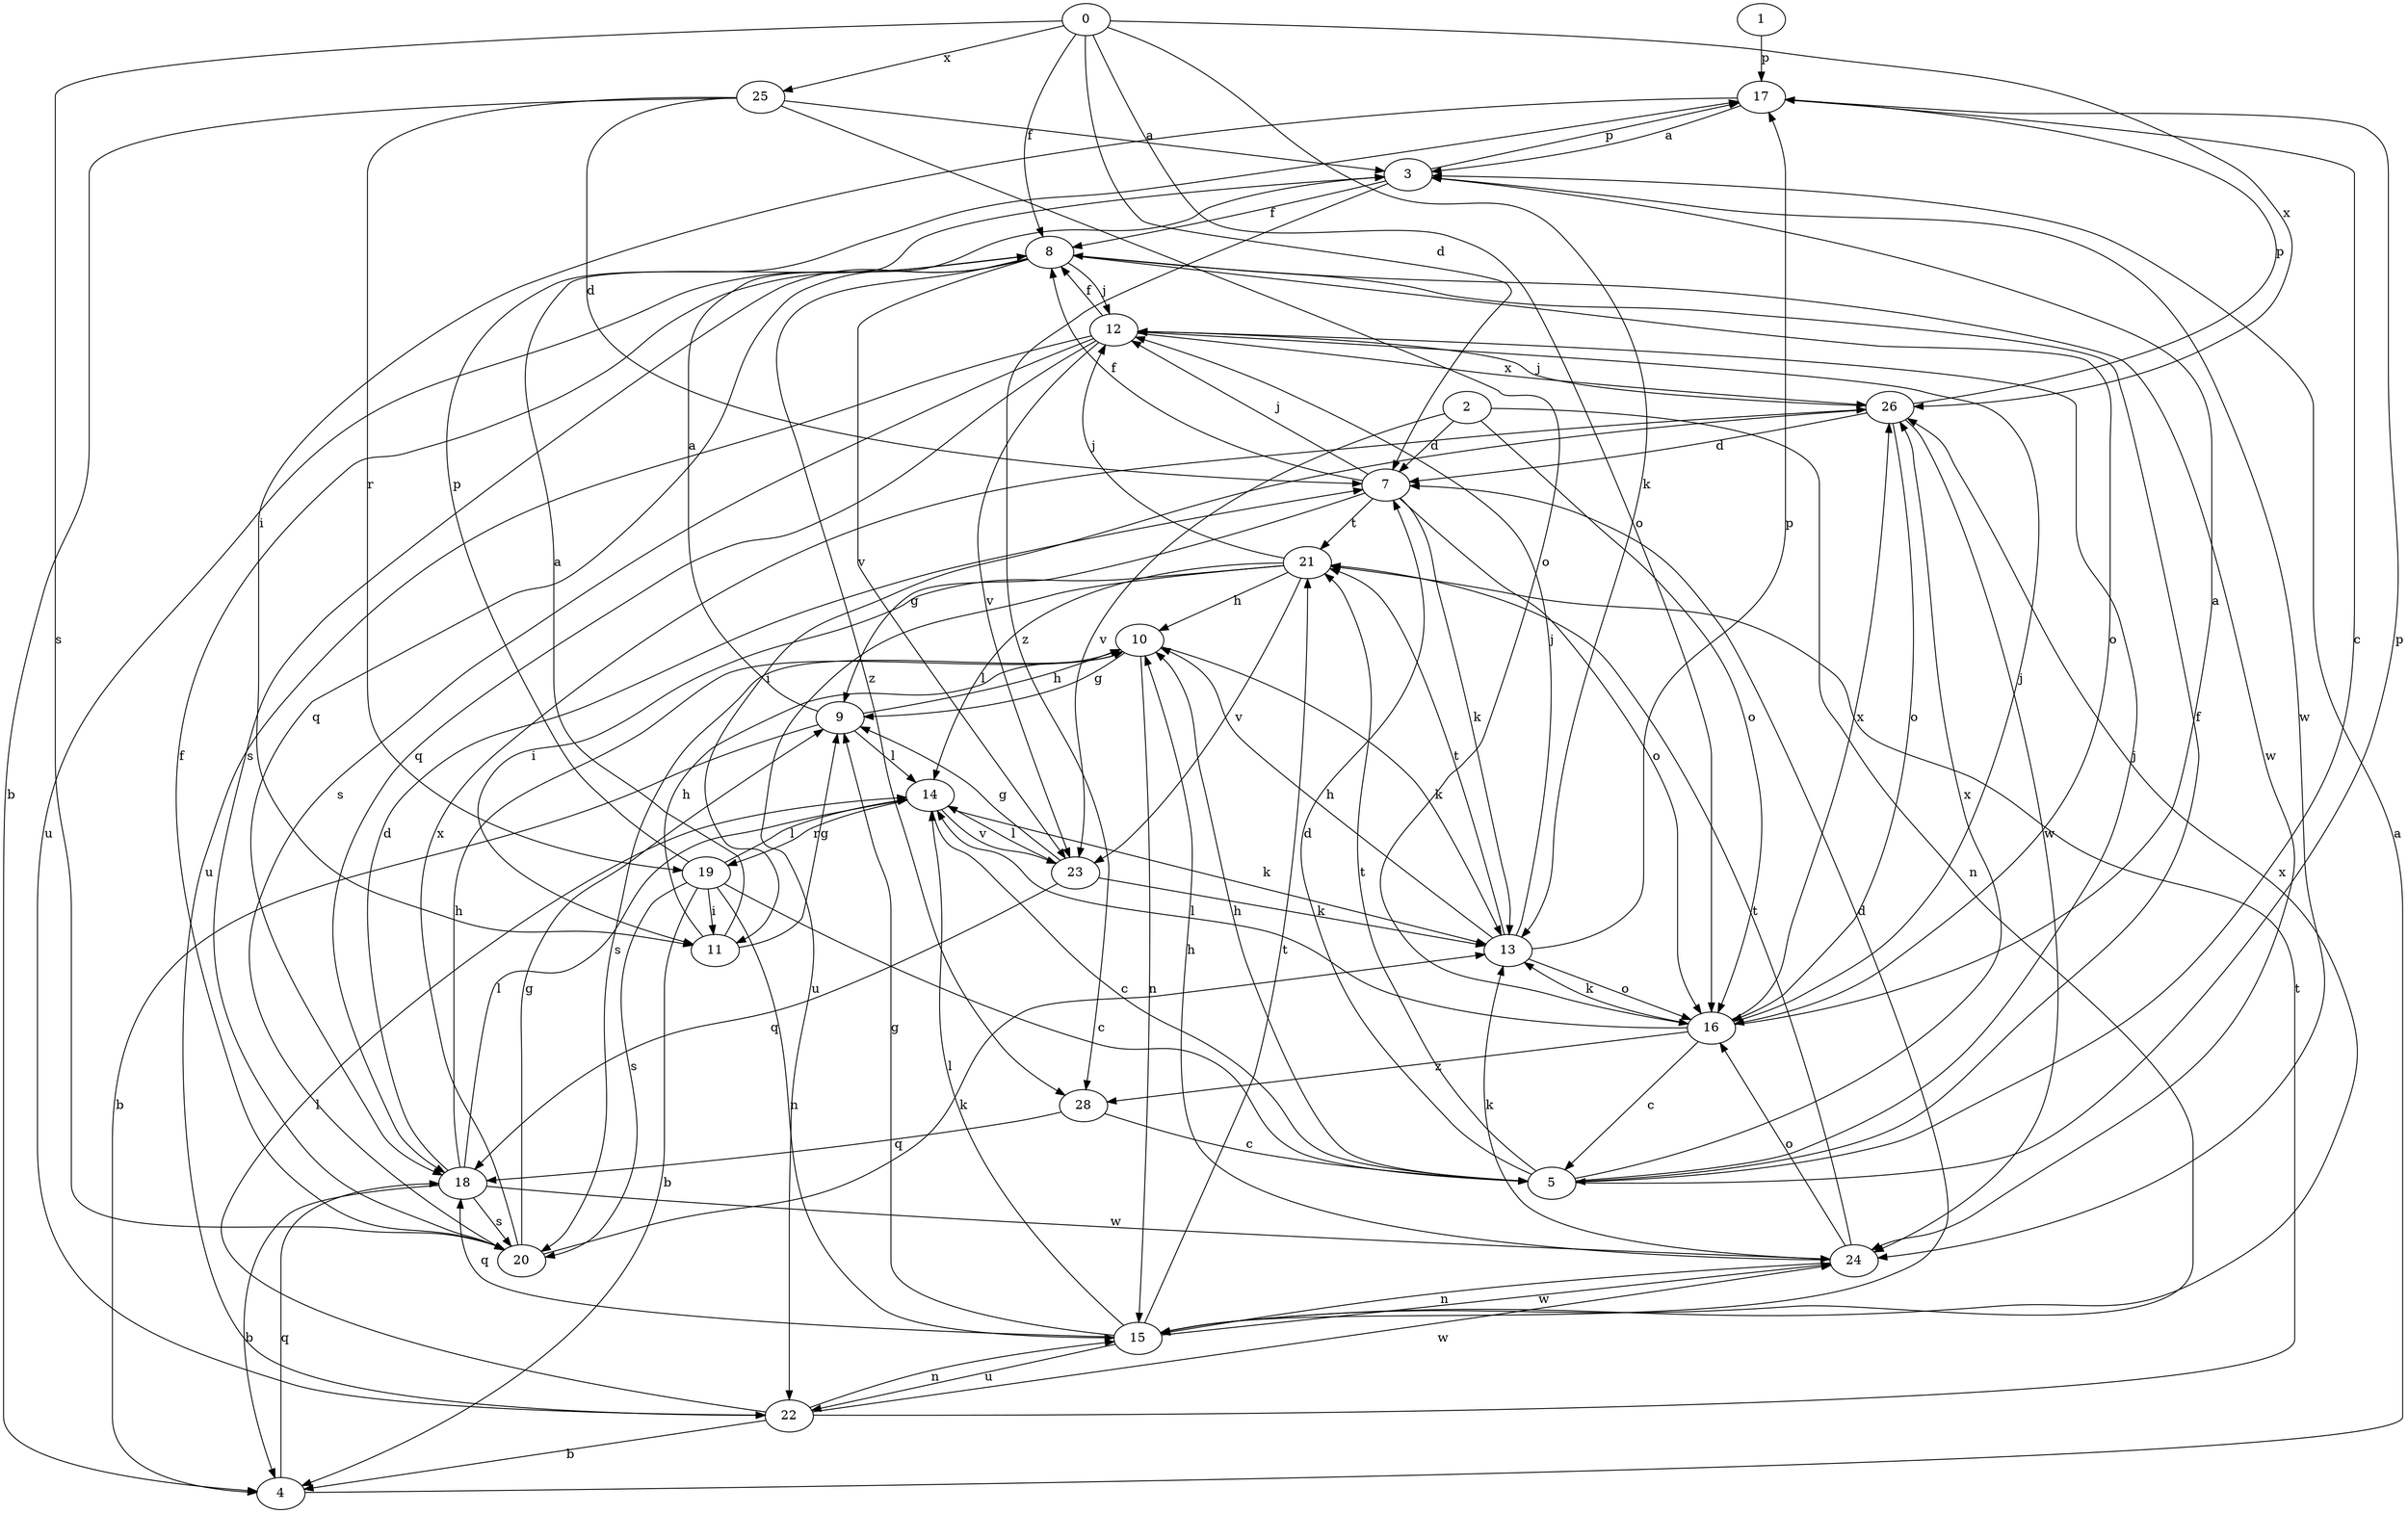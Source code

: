 strict digraph  {
1;
2;
3;
4;
5;
7;
8;
9;
10;
11;
12;
13;
14;
15;
16;
17;
18;
19;
20;
21;
22;
23;
24;
25;
0;
26;
28;
1 -> 17  [label=p];
2 -> 7  [label=d];
2 -> 15  [label=n];
2 -> 16  [label=o];
2 -> 23  [label=v];
3 -> 8  [label=f];
3 -> 17  [label=p];
3 -> 24  [label=w];
3 -> 28  [label=z];
4 -> 3  [label=a];
4 -> 18  [label=q];
5 -> 7  [label=d];
5 -> 8  [label=f];
5 -> 10  [label=h];
5 -> 12  [label=j];
5 -> 17  [label=p];
5 -> 21  [label=t];
5 -> 26  [label=x];
7 -> 8  [label=f];
7 -> 9  [label=g];
7 -> 12  [label=j];
7 -> 13  [label=k];
7 -> 16  [label=o];
7 -> 21  [label=t];
8 -> 12  [label=j];
8 -> 16  [label=o];
8 -> 18  [label=q];
8 -> 20  [label=s];
8 -> 22  [label=u];
8 -> 23  [label=v];
8 -> 24  [label=w];
8 -> 28  [label=z];
9 -> 3  [label=a];
9 -> 4  [label=b];
9 -> 10  [label=h];
9 -> 14  [label=l];
10 -> 9  [label=g];
10 -> 13  [label=k];
10 -> 15  [label=n];
10 -> 20  [label=s];
11 -> 3  [label=a];
11 -> 9  [label=g];
11 -> 10  [label=h];
12 -> 8  [label=f];
12 -> 18  [label=q];
12 -> 20  [label=s];
12 -> 22  [label=u];
12 -> 23  [label=v];
12 -> 26  [label=x];
13 -> 10  [label=h];
13 -> 12  [label=j];
13 -> 16  [label=o];
13 -> 17  [label=p];
13 -> 21  [label=t];
14 -> 5  [label=c];
14 -> 13  [label=k];
14 -> 19  [label=r];
14 -> 23  [label=v];
15 -> 7  [label=d];
15 -> 9  [label=g];
15 -> 14  [label=l];
15 -> 18  [label=q];
15 -> 21  [label=t];
15 -> 22  [label=u];
15 -> 24  [label=w];
15 -> 26  [label=x];
16 -> 3  [label=a];
16 -> 5  [label=c];
16 -> 12  [label=j];
16 -> 13  [label=k];
16 -> 14  [label=l];
16 -> 26  [label=x];
16 -> 28  [label=z];
17 -> 3  [label=a];
17 -> 5  [label=c];
17 -> 11  [label=i];
18 -> 4  [label=b];
18 -> 7  [label=d];
18 -> 10  [label=h];
18 -> 14  [label=l];
18 -> 20  [label=s];
18 -> 24  [label=w];
19 -> 4  [label=b];
19 -> 5  [label=c];
19 -> 11  [label=i];
19 -> 14  [label=l];
19 -> 15  [label=n];
19 -> 17  [label=p];
19 -> 20  [label=s];
20 -> 8  [label=f];
20 -> 9  [label=g];
20 -> 13  [label=k];
20 -> 26  [label=x];
21 -> 10  [label=h];
21 -> 11  [label=i];
21 -> 12  [label=j];
21 -> 14  [label=l];
21 -> 22  [label=u];
21 -> 23  [label=v];
22 -> 4  [label=b];
22 -> 14  [label=l];
22 -> 15  [label=n];
22 -> 21  [label=t];
22 -> 24  [label=w];
23 -> 9  [label=g];
23 -> 13  [label=k];
23 -> 14  [label=l];
23 -> 18  [label=q];
24 -> 10  [label=h];
24 -> 13  [label=k];
24 -> 15  [label=n];
24 -> 16  [label=o];
24 -> 21  [label=t];
25 -> 3  [label=a];
25 -> 4  [label=b];
25 -> 7  [label=d];
25 -> 16  [label=o];
25 -> 19  [label=r];
0 -> 7  [label=d];
0 -> 8  [label=f];
0 -> 13  [label=k];
0 -> 16  [label=o];
0 -> 20  [label=s];
0 -> 25  [label=x];
0 -> 26  [label=x];
26 -> 7  [label=d];
26 -> 11  [label=i];
26 -> 12  [label=j];
26 -> 16  [label=o];
26 -> 17  [label=p];
26 -> 24  [label=w];
28 -> 5  [label=c];
28 -> 18  [label=q];
}
